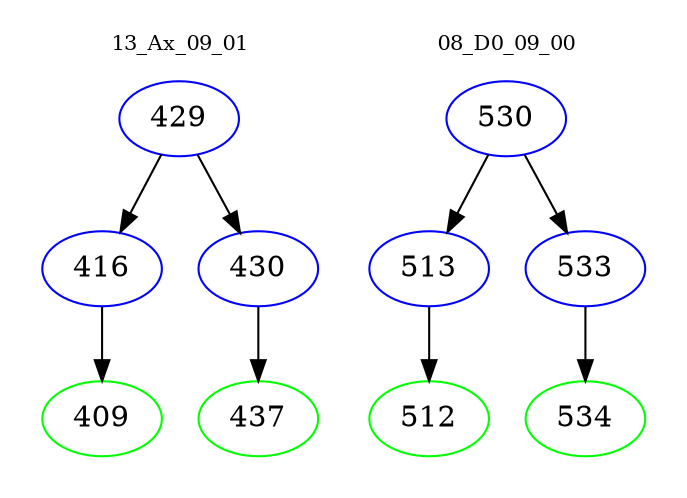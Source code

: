 digraph{
subgraph cluster_0 {
color = white
label = "13_Ax_09_01";
fontsize=10;
T0_429 [label="429", color="blue"]
T0_429 -> T0_416 [color="black"]
T0_416 [label="416", color="blue"]
T0_416 -> T0_409 [color="black"]
T0_409 [label="409", color="green"]
T0_429 -> T0_430 [color="black"]
T0_430 [label="430", color="blue"]
T0_430 -> T0_437 [color="black"]
T0_437 [label="437", color="green"]
}
subgraph cluster_1 {
color = white
label = "08_D0_09_00";
fontsize=10;
T1_530 [label="530", color="blue"]
T1_530 -> T1_513 [color="black"]
T1_513 [label="513", color="blue"]
T1_513 -> T1_512 [color="black"]
T1_512 [label="512", color="green"]
T1_530 -> T1_533 [color="black"]
T1_533 [label="533", color="blue"]
T1_533 -> T1_534 [color="black"]
T1_534 [label="534", color="green"]
}
}
